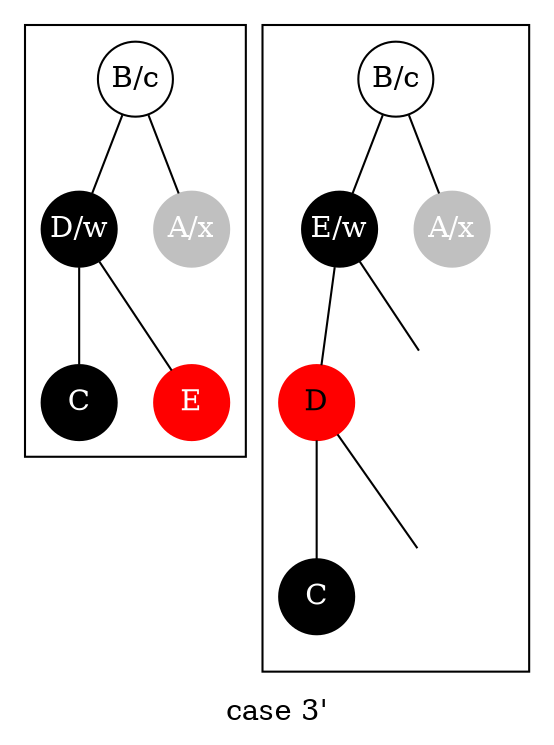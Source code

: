 graph{
    subgraph cluster_l
    {
        l_b[shape=circle,label="B/c",fixedsize=true]

        l_d[shape=circle,label="D/w",fixedsize=true,fontcolor=white,color=black,style=filled]
        l_a[shape=circle,label="A/x",fixedsize=true,fontcolor=white,color=grey,style=filled]
        l_b -- l_a
        l_b -- l_d
        l_c[shape=circle,label="C",fixedsize=true,fontcolor=white,color=black,style=filled]
        l_e[shape=circle,label="E",fixedsize=true,fontcolor=white,color=red,style=filled]
        l_d--l_c
        l_d--l_e
    }
    subgraph cluster_r
    {
        r_b[shape=circle,label="B/c",fixedsize=true]
        r_c[shape=circle,label="C",fixedsize=true,fontcolor=white,color=black,style=filled]

        r_e[shape=circle,label="E/w",fontcolor=white,color=black,style=filled,fixedsize=true]

        r_a[shape=circle,label="A/x",fixedsize=true,fontcolor=white,color=grey,style=filled]


        r_d[shape=circle,label="D",color=red,style=filled,fixedsize=true]


        r_el[shape=circle,style=invis]
        r_er[shape=circle,style=invis]

        r_e --r_er

        r_d --r_el
        r_b -- r_a
        r_b -- r_e

        r_d--r_c
        r_e -- r_d
    }
    label="case 3'"
}
